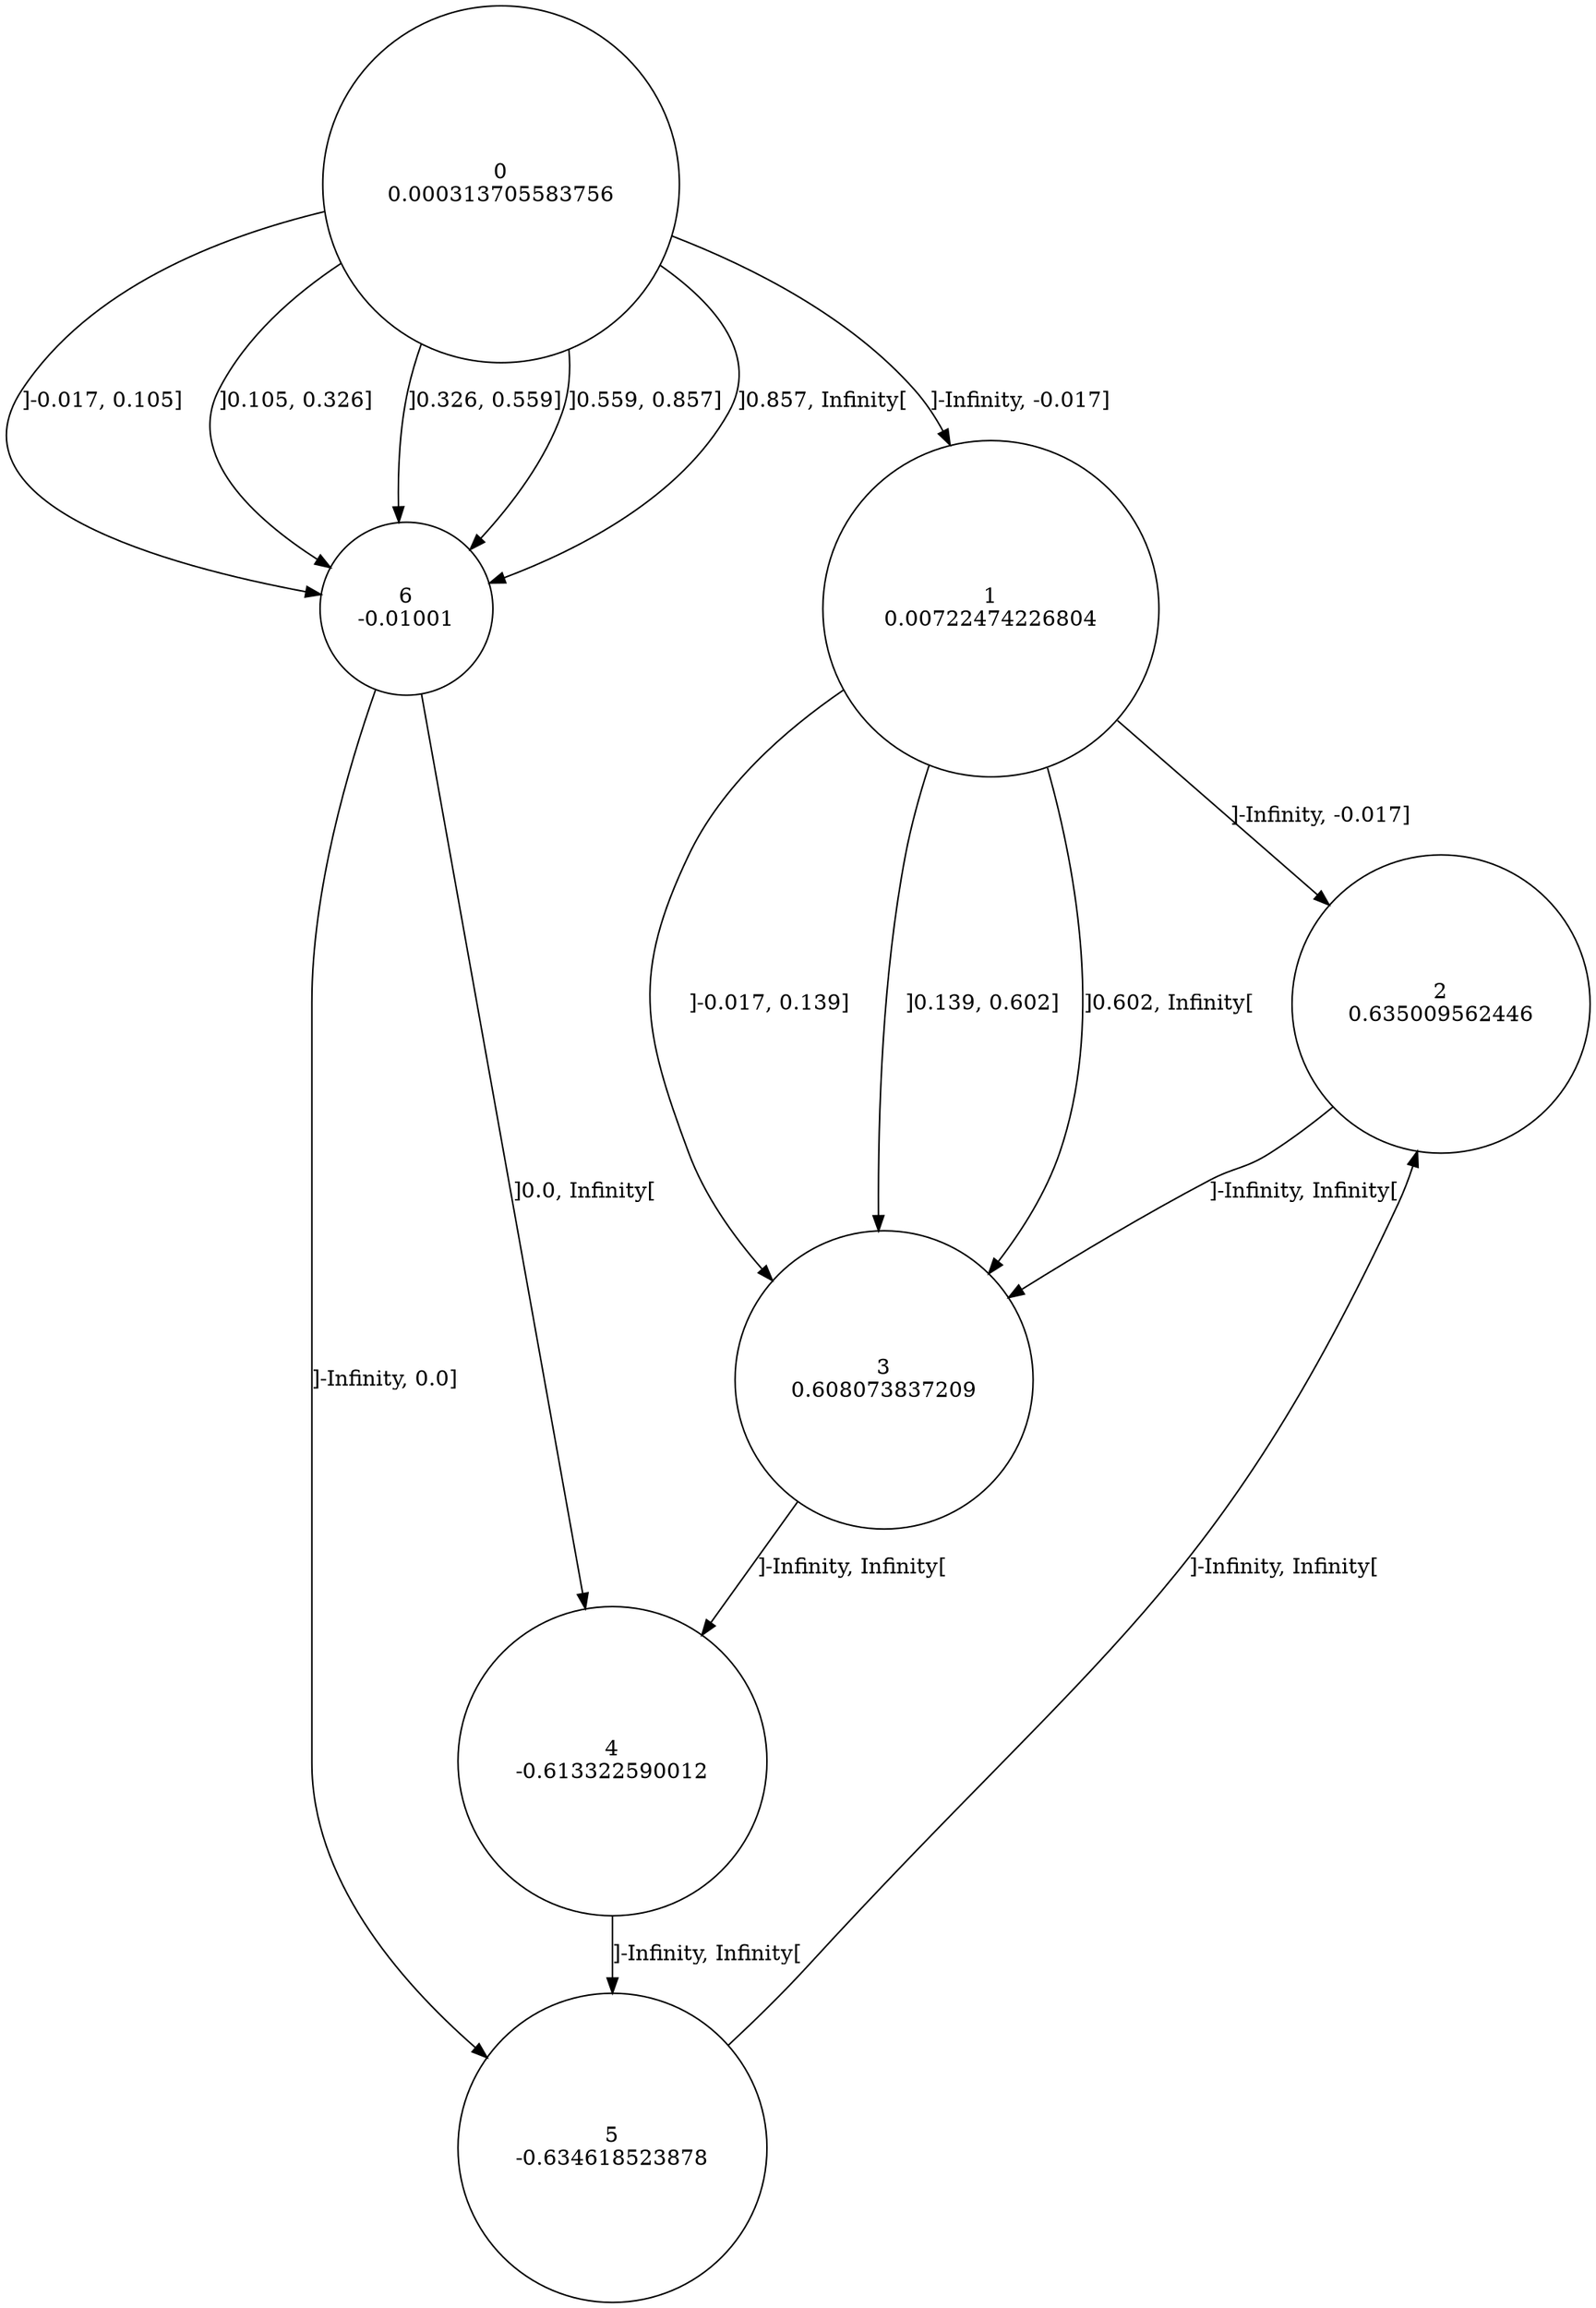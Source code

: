 digraph a {
0 [shape=circle, label="0\n0.000313705583756"];
	0 -> 1 [label="]-Infinity, -0.017]"];
	0 -> 6 [label="]-0.017, 0.105]"];
	0 -> 6 [label="]0.105, 0.326]"];
	0 -> 6 [label="]0.326, 0.559]"];
	0 -> 6 [label="]0.559, 0.857]"];
	0 -> 6 [label="]0.857, Infinity["];
1 [shape=circle, label="1\n0.00722474226804"];
	1 -> 2 [label="]-Infinity, -0.017]"];
	1 -> 3 [label="]-0.017, 0.139]"];
	1 -> 3 [label="]0.139, 0.602]"];
	1 -> 3 [label="]0.602, Infinity["];
2 [shape=circle, label="2\n0.635009562446"];
	2 -> 3 [label="]-Infinity, Infinity["];
3 [shape=circle, label="3\n0.608073837209"];
	3 -> 4 [label="]-Infinity, Infinity["];
4 [shape=circle, label="4\n-0.613322590012"];
	4 -> 5 [label="]-Infinity, Infinity["];
5 [shape=circle, label="5\n-0.634618523878"];
	5 -> 2 [label="]-Infinity, Infinity["];
6 [shape=circle, label="6\n-0.01001"];
	6 -> 5 [label="]-Infinity, 0.0]"];
	6 -> 4 [label="]0.0, Infinity["];
}